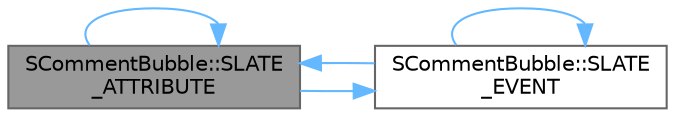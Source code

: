digraph "SCommentBubble::SLATE_ATTRIBUTE"
{
 // INTERACTIVE_SVG=YES
 // LATEX_PDF_SIZE
  bgcolor="transparent";
  edge [fontname=Helvetica,fontsize=10,labelfontname=Helvetica,labelfontsize=10];
  node [fontname=Helvetica,fontsize=10,shape=box,height=0.2,width=0.4];
  rankdir="LR";
  Node1 [id="Node000001",label="SCommentBubble::SLATE\l_ATTRIBUTE",height=0.2,width=0.4,color="gray40", fillcolor="grey60", style="filled", fontcolor="black",tooltip="The comment text for the bubble."];
  Node1 -> Node1 [id="edge1_Node000001_Node000001",color="steelblue1",style="solid",tooltip=" "];
  Node1 -> Node2 [id="edge2_Node000001_Node000002",color="steelblue1",style="solid",tooltip=" "];
  Node2 [id="Node000002",label="SCommentBubble::SLATE\l_EVENT",height=0.2,width=0.4,color="grey40", fillcolor="white", style="filled",URL="$da/dae/classSCommentBubble.html#a1a871f106831d76bc6125605bc89b754",tooltip="Called when the comment bubble is toggled."];
  Node2 -> Node1 [id="edge3_Node000002_Node000001",color="steelblue1",style="solid",tooltip=" "];
  Node2 -> Node2 [id="edge4_Node000002_Node000002",color="steelblue1",style="solid",tooltip=" "];
}
